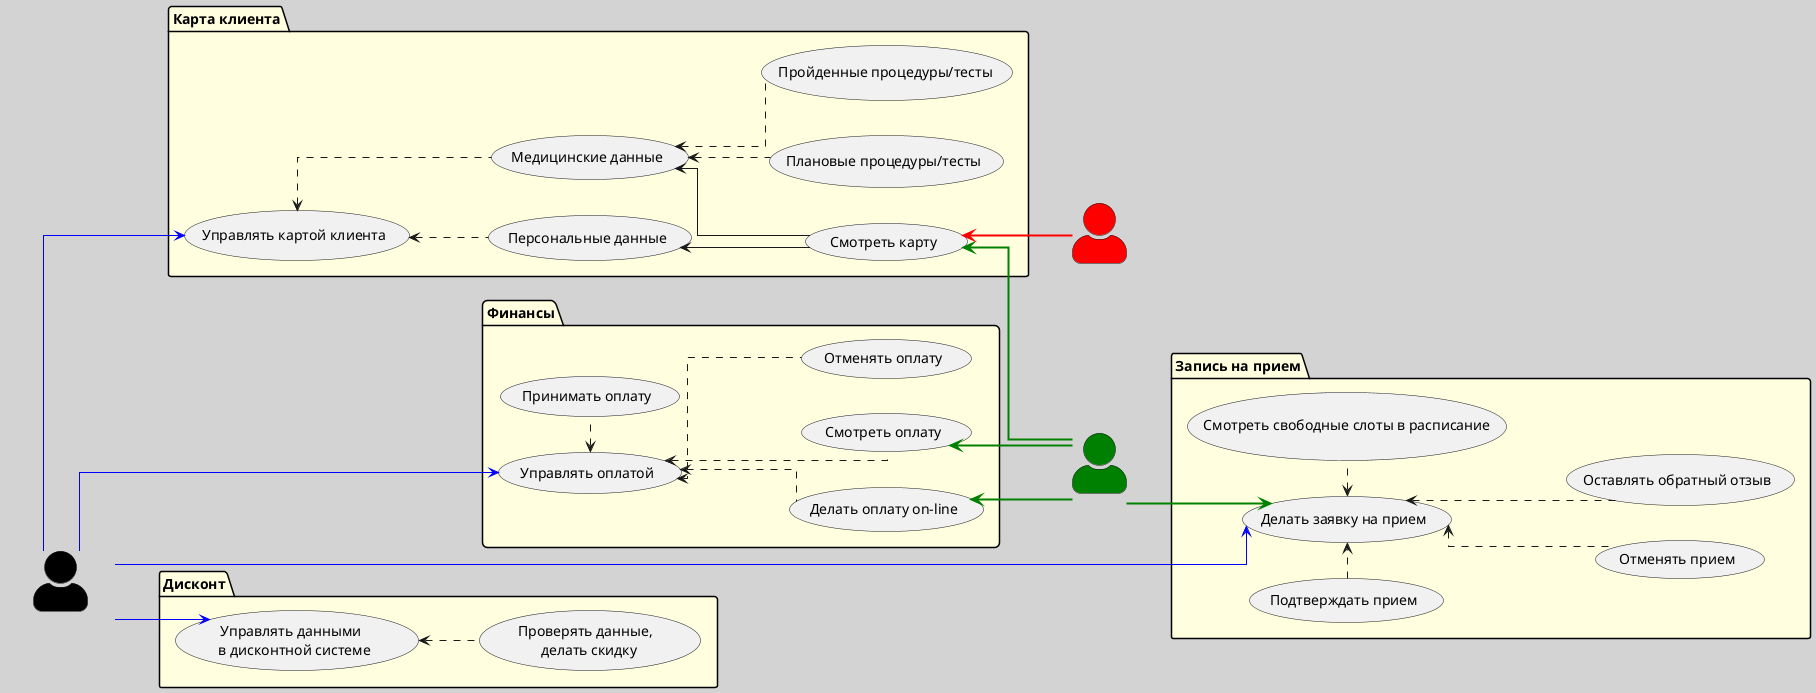 @startuml
skinparam {
    actorStyle awesome
    BackgroundColor lightGray
    ActorFontName Courier
    defaultTextAlignment center
    linetype ortho
}

skinparam package {
  BackgroundColor lightYellow
  BorderColor black
  FontColor black
}

hide stereotype
left to right direction
<style>
 .financeStyle * {
     BackgroundColor lightYellow
     FontColor black
     RoundCorner 10
 }
</style>

:Клиент: as cust #green
actor "Врач" as dentist #red
:Администратор: as admin #black

package "Карта клиента" as customer_data{
    (Управлять картой клиента) as customer_data_manage
    (Персональные данные) as customer_personal_data
    (Медицинские данные) as customer_medical_data
    (Плановые процедуры/тесты) as customer_plan_procedure
    (Пройденные процедуры/тесты) as customer_feature_procedure
    (Смотреть карту) as customer_data_read
    customer_data_manage <.. customer_personal_data
    customer_data_manage <.. customer_medical_data
    customer_medical_data <.. customer_plan_procedure
    customer_medical_data <.. customer_feature_procedure
    customer_personal_data <-- customer_data_read
    customer_medical_data <-- customer_data_read
}
cust -u-> customer_data_read #green;line.bold
dentist -u-> customer_data_read #red;line.bold
admin --> customer_data_manage #blue

package "Финансы" <<financeStyle>> as finance {
    (Управлять оплатой) as payment_manage
    (Принимать оплату) as  payment_add
    (Смотреть оплату) as  payment_read
    (Отменять оплату) as payment_cancel
    (Делать оплату on-line) as payment_do_online
    payment_manage <.r. payment_add
    payment_manage <.. payment_read
    payment_manage <.. payment_cancel
    payment_manage <.. payment_do_online
}
cust -u-> payment_do_online #green;line.bold
cust --> payment_read #green;line.bold
admin --> payment_manage #blue

package "Дисконт" as discount {
    (Управлять оплатой) as discount_manage
    (Управлять данными \n в дисконтной системе) as discount_manage
    (Проверять данные, \n делать скидку) as discount_check
    discount_manage <.. discount_check
}
admin --> discount_manage #blue

package "Запись на прием" <<appointmentStyle>> as appointment{
    (Делать заявку на прием) as appointment_order
    (Смотреть свободные слоты в расписание) as appointment_read_slots
    (Подтверждать прием) as appointment_approve
    (Отменять прием) as appointment_cancel
    (Оставлять обратный отзыв) as feedback
    appointment_order <.r. appointment_read_slots
    appointment_order <.l. appointment_approve
    appointment_order <.. appointment_cancel
    appointment_order <.. feedback

}
cust --> appointment_order #green;line.bold
admin --> appointment_order #blue

@enduml